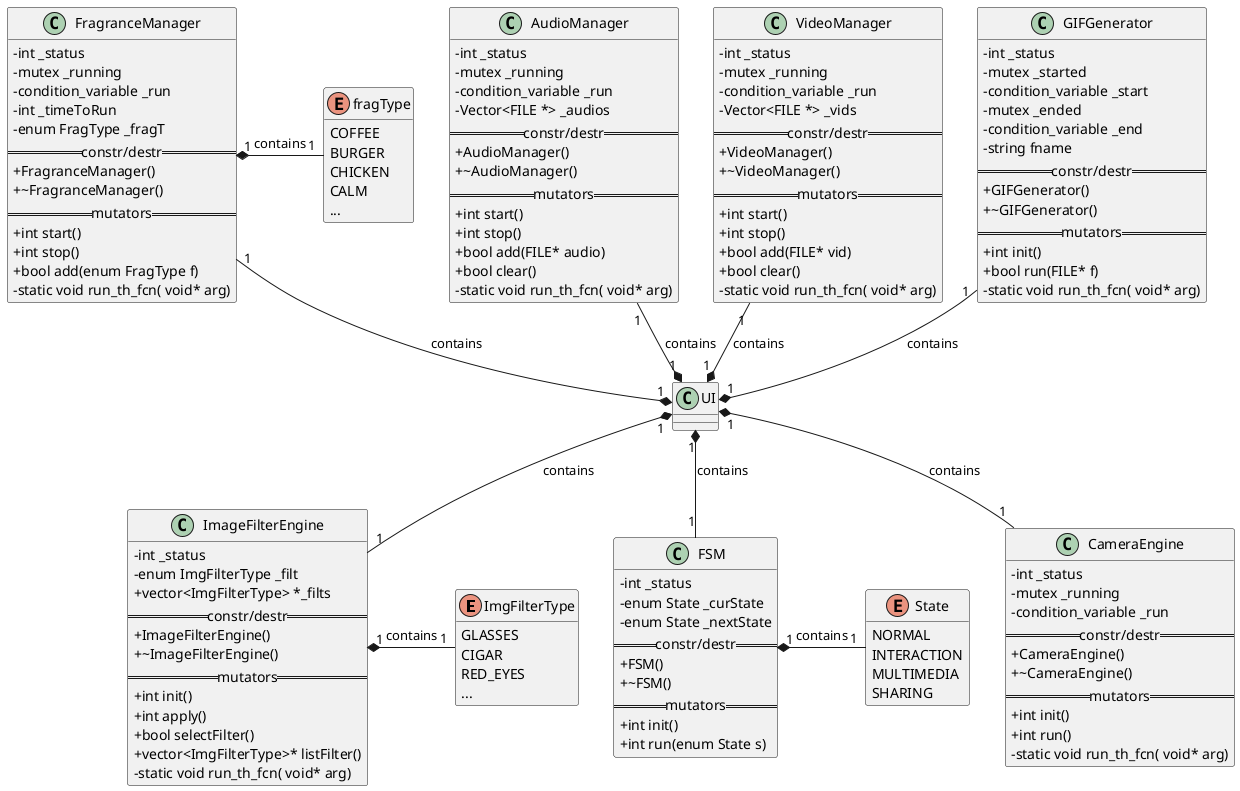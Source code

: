 @startuml
'' ---------------- THEMES (some only work on the web server) -----------
''!theme plain
''!theme toy
''!theme spacelab
''!theme mars (does not work)
'' -------------------- Splitting into several files -----------
page 2x2
skinparam pageMargin 10
skinparam pageExternalColor gray
skinparam pageBorderColor black
'' --------------------------------------------------------------
'' remove attributes and methods icons
skinparam classAttributeIconSize 0
'' --------------------------------------------------------------
'' ------- defining elements --------
''interface       interface
'' ------- structures
''class Ad_DB <<(S,#FF7700)struct>>
''class User_DB <<(S,#FF7700)struct>>
''class Station <<(S,#FF7700)struct>>
hide <<struct>> methods
hide enum methods
''hide <<struct>> circle
''class Ad_DB {
''+FILE vid_f
''+fragType frag
''+bool rented
''}
''
''class User_DB{
''+bool admin
''+char* name
''+char* encrypted_pass
''}
''class rxFrame <<(S,lightgrey)struct>>{
''enum frameT header
''size_t len
''void *data
''}
''class dbRsp <<(S,lightgrey)struct>>{
''size_t len
''void *data
''}
''class cmd <<(S,lightgrey)struct>>{
''size_t len
''void *data
''}
' ---------
''
''enum ConnStatus{
''CREATED
''ONLINE
''CLOSED
''ERROR
''}
''
''
''enum frameT{
''DB
''CMD
''}
'' ---------
''
''
'' -------- Classes 
'' APP
''class AppManager{
''    - UIApp uiApp()
''    - UIWidget win()
''}
''class UIApp{
''    == constr/destr ==
''    +UIApp()
''    ~UIApp()
''    == mutators ==
''    void exec()
''}
''    note left of UIApp::exec
''    executes the 
''    UI event loop
''    end note
''class UI{
''  - vector<rxFrame> servRxVec
''  - vector<rxFrame> servTxVec
''  - vector<rxFrame> WebRxVec
''  - vector<rxFrame> WebTxVec
''  - mutex _sockCliAccess
''  - condition_variable _msgRxCli
''  - mutex _sockWebAccess
''  - condition_variable _msgWebCli
''  == constr/destr ==
''  +UI()
''  ~UI()
''  == mutators ==
''  bool init()
''  void show()
''}
''
'' User
''class User{
''  -int _id
''  -string _name
''  -string _email
''  -string _encryptedPass
''  -enum Role _role;
''  == constr/destr ==
''  +User()
''  +User(string name, string email, string pass)
''  +~User()
''  == accessors ==
''  + int id() const
''  + string name() const
''  + string email() const
''  + enum Role role() const
''  + string encryptedPass() const
''  == mutators ==
''  + bool setName(string name)
''  + bool setEmail(string email)
''  + bool setPass(string password)
''  + bool login(string password)
''  + bool logout()
''  == helpers ==
''  + void print() const
''}
''class Admin{
''  -list<User> _users
''  == constr/destr ==
''  +Admin()
''  +Admin(string name, string email, string pass)
''  +~Admin()
''  == accessors ==
''  + list<User> Users() const
''  == mutators ==
''  + bool setRole()
''  + bool addUser(User *user)
''  == helpers ==
''  + bool enableTest(bool enable)
''}
'' Crypt
''class Crypt{
''  -int _key
''  == constr/destr ==
''  +Crypt()
''  +~Crypt()
''  == mutators ==
''  + string encrypt(string msg)
''  + string decrypt(string msg)
''}
''note top of Crypt
''Encrypts strings
''requested by
''multiple classes
''end note
'' COMM MANAGER
''class CommManager{
''  -ConnStatus _status
''  -int _servSock
''  -string _servAddr
''  -int _servPort
''  -int _webSock
''  -string _webAddr
''  -int _webPort
''  -mutex _sockCliAccess
''  -mutex _RxCliAccess
''  -condition_variable _msgRxCli
''  -mutex _sockWebAccess
''  -mutex _RxWebAccess
''  -condition_variable _msgWebLoc
''  == constr/destr ==
''  +CommManager(string addr)
''  +~CommManager()
''  == accessors ==
''  + ConnStatus status() const
''  - string cliAddr() const
''  - int cliPort() const
''  - string webAddr() const
''  - int webPort() const
''  == mutators ==
''  + int run()
''  - static void send_Cli_th_fcn( void* arg)
''  - static void recv_Cli_th_fcn( void* arg)
''  - static void send_Web_th_fcn( void* arg) 
''  - static void recv_Web_th_fcn( void* arg)
''  + int Send(int sd, const void *obj, size_t len);
''  + int Recv(int sd, void *obj, size_t len);
''}
''abstract class Parser{
''  -mutex parseExec
''  -condition_variable parsing
''  == constr/destr ==
''  +Parser()
''  +~Parser()
''  == helpers ==
''  + bool exec(Vector<rxFrame> *v)
''}
''class DBParser{
''  == constr/destr ==
''  +CliParser()
''  +~CliParser()
''  == helpers ==
''  + bool exec(Vector<rxFrame> *db_v)
''}
''class CmdParser{
''  == constr/destr ==
''  +LocalParser()
''  +~LocalParser()
''  == helpers ==
''  + bool exec(Vector<rxFrame> *cmd_v)
''}
''class TwitterParser{
''  == constr/destr ==
''  +LocalParser()
''  +~LocalParser()
''  == helpers ==
''  + bool exec(Vector<rxFrame> *twit_v)
''}
''
''class Post{
''  -int _id
''  -string _msg
''  -FILE* _attach
''  == constr/destr ==
''  +Post()
''  +Post(string msg, FILE* attach)
''  +~Post()
''  == accessors ==
''  + int id() const
''  + string msg() const
''  + FILE* attachment() const
''  == mutators ==
''  + bool setMsg(string msg)
''  + bool attach(FILE* f)
''  == helpers ==
''  + void print() const
''}
''
''abstract class SocialMedia{
''  == constr/destr ==
''  +SocialMedia()
''  +~SocialMedia()
''  == mutators ==
''  + string addPost(Post* p)
''}
''
''class Twitter{
''  -string _consumerKey
''  -string _consumerSecret
''  -string _accessToken
''  -string _tokenSecret
''  ''-Post *_post
''  == constr/destr ==
''  +Twitter()
''  +~Twitter()
''  ''== accessors ==
''  ''+ Post* getPost() const
''  == mutators ==
''  + string addPost(Post* p)
''}
''
''class GestureRecognitionEngine{
''  -int _status
''  -Vector<Gesture> gestures
''  -mutex _gestAcess
''  -condition_variable _gestRx
''  == constr/destr ==
''  +GestureRecognitionEngine()
''  +~GestureRecognitionEngine()
''  == mutators ==
''  + int run()
''  - static void run_th_fcn( void* arg)
''}
''class UserDetectionEngine{
''  -int _status
''  -bool detected
''  -mutex _UDAcess
''  -condition_variable _UDRx
''  == constr/destr ==
''  +UserDetectionEngine()
''  +~UserDetectionEngine()
''  == mutators ==
''  + int init()
''  + int run()
''  - static void run_th_fcn( void* arg)
''}
''
''
'' ----------------
''
'' ----------- Containers
''
'' ----------------
''
'' --------------------------------------------------------------
''
''
'' ---------- Relation between classes -----------
'' Types
'' - extension (inheritance):   <|--
'' - composition: *--
'' - Aggregation: o--
''UIApp "1" *- "1" UI: contains
''UI "1" *- "1" CommManager: contains
''UI "1" *-- "1" User: contains
''UI "1" *-- "1" Admin: contains
''UI "1" *-- "1" Twitter: contains
''UI "1" *-- "1" Post: contains
''CommManager "1" *- "1" ConnStatus: contains
''Admin -l-|> User
''User *-l- Role: contains
''User "1" - "1" Crypt
''UI "1" *-- "1" DBParser: contains
''UI "1" *-- "1" CmdParser: contains
''UI "1" *-- "1" TwitterParser: contains
''UI "1" *-- "1" GestureRecognitionEngine: contains
''UI "1" *-- "1" UserDetectionEngine: contains
''rxFrame "1" *- "1" frameT: contains
''UI "1" *-u- "many" rxFrame: contains
''UI "1" *-u- "many" dbRsp: contains
''UI "1" *-u- "many" cmd: contains
''DBParser --|> Parser
''CmdParser --|> Parser
''TwitterParser --|> Parser
''Twitter --|> SocialMedia

''newpage

enum ImgFilterType{
GLASSES
CIGAR
RED_EYES
...
}
class ImageFilterEngine{
  -int _status
  -enum ImgFilterType _filt
  + vector<ImgFilterType> *_filts
  == constr/destr ==
  +ImageFilterEngine()
  +~ImageFilterEngine()
  == mutators ==
  + int init()
  + int apply()
  + bool selectFilter()
  + vector<ImgFilterType>* listFilter()
  - static void run_th_fcn( void* arg)
}

class GIFGenerator{
  -int _status
  -mutex _started
  -condition_variable _start
  -mutex _ended
  -condition_variable _end
  -string fname
  == constr/destr ==
  +GIFGenerator()
  +~GIFGenerator()
  == mutators ==
  + int init()
  + bool run(FILE* f)
  - static void run_th_fcn( void* arg)
}

class CameraEngine{
  -int _status
  -mutex _running
  -condition_variable _run
  == constr/destr ==
  +CameraEngine()
  +~CameraEngine()
  == mutators ==
  + int init()
  + int run()
  - static void run_th_fcn( void* arg)
}

class FragranceManager{
  -int _status
  -mutex _running
  -condition_variable _run
  -int _timeToRun
  -enum FragType _fragT
  == constr/destr ==
  +FragranceManager()
  +~FragranceManager()
  == mutators ==
  + int start()
  + int stop()
  + bool add(enum FragType f)
  - static void run_th_fcn( void* arg)
}

class VideoManager{
  -int _status
  -mutex _running
  -condition_variable _run
  -Vector<FILE *> _vids
  == constr/destr ==
  +VideoManager()
  +~VideoManager()
  == mutators ==
  + int start()
  + int stop()
  + bool add(FILE* vid)
  + bool clear()
  - static void run_th_fcn( void* arg)
}

class AudioManager{
  -int _status
  -mutex _running
  -condition_variable _run
  -Vector<FILE *> _audios
  == constr/destr ==
  +AudioManager()
  +~AudioManager()
  == mutators ==
  + int start()
  + int stop()
  + bool add(FILE* audio)
  + bool clear()
  - static void run_th_fcn( void* arg)
}

enum State{
NORMAL
INTERACTION
MULTIMEDIA
SHARING
}

class FSM{
  -int _status
  -enum State _curState
  -enum State _nextState
  == constr/destr ==
  +FSM()
  +~FSM()
  == mutators ==
  + int init()
  + int run(enum State s)
}

enum fragType{
COFFEE
BURGER
CHICKEN
CALM
...
}

ImageFilterEngine "1" *- "1" ImgFilterType: contains
FragranceManager "1" *- "1" fragType: contains
FSM "1" *- "1" State: contains
UI "1" *-- "1" FSM: contains
UI "1" *-- "1" ImageFilterEngine: contains
UI "1" *-- "1" CameraEngine: contains
UI "1" *-u- "1" GIFGenerator: contains
UI "1" *-u- "1" VideoManager: contains
UI "1" *-u- "1" AudioManager: contains
UI "1" *-u- "1" FragranceManager: contains
''UIView <|-- UIWindow: inherits

'' ------------------------------

